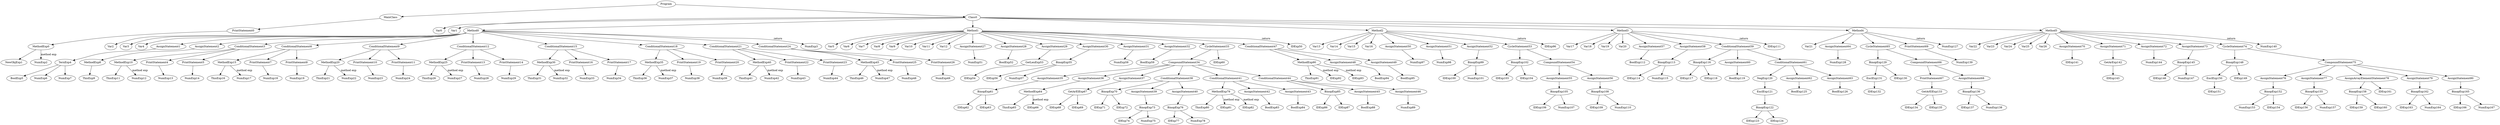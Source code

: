 digraph G
{
MethodExp0->NewObjExp1
MethodExp0->NumExp2 [label="method exp"]
PrintStatement0->MethodExp0
MainClass->PrintStatement0
Program ->MainClass
Class0->Var0
Class0->Var1
Method0->Var2
Method0->Var3
Method0->Var4
TernExp4->BoolExp5
TernExp4->NumExp6
TernExp4->NumExp7
AssignStatement1->TernExp4
Method0->AssignStatement1
MethodExp8->ThisExp9
AssignStatement2->MethodExp8
Method0->AssignStatement2
MethodExp10->ThisExp11
MethodExp10->NumExp12 [label="method exp"]
PrintStatement4->NumExp13
PrintStatement5->NumExp14
ConditionalStatement3->MethodExp10
ConditionalStatement3->PrintStatement4
ConditionalStatement3->PrintStatement5
Method0->ConditionalStatement3
MethodExp15->ThisExp16
MethodExp15->NumExp17 [label="method exp"]
PrintStatement7->NumExp18
PrintStatement8->NumExp19
ConditionalStatement6->MethodExp15
ConditionalStatement6->PrintStatement7
ConditionalStatement6->PrintStatement8
Method0->ConditionalStatement6
MethodExp20->ThisExp21
MethodExp20->NumExp22 [label="method exp"]
PrintStatement10->NumExp23
PrintStatement11->NumExp24
ConditionalStatement9->MethodExp20
ConditionalStatement9->PrintStatement10
ConditionalStatement9->PrintStatement11
Method0->ConditionalStatement9
MethodExp25->ThisExp26
MethodExp25->NumExp27 [label="method exp"]
PrintStatement13->NumExp28
PrintStatement14->NumExp29
ConditionalStatement12->MethodExp25
ConditionalStatement12->PrintStatement13
ConditionalStatement12->PrintStatement14
Method0->ConditionalStatement12
MethodExp30->ThisExp31
MethodExp30->NumExp32 [label="method exp"]
PrintStatement16->NumExp33
PrintStatement17->NumExp34
ConditionalStatement15->MethodExp30
ConditionalStatement15->PrintStatement16
ConditionalStatement15->PrintStatement17
Method0->ConditionalStatement15
MethodExp35->ThisExp36
MethodExp35->NumExp37 [label="method exp"]
PrintStatement19->NumExp38
PrintStatement20->NumExp39
ConditionalStatement18->MethodExp35
ConditionalStatement18->PrintStatement19
ConditionalStatement18->PrintStatement20
Method0->ConditionalStatement18
MethodExp40->ThisExp41
MethodExp40->NumExp42 [label="method exp"]
PrintStatement22->NumExp43
PrintStatement23->NumExp44
ConditionalStatement21->MethodExp40
ConditionalStatement21->PrintStatement22
ConditionalStatement21->PrintStatement23
Method0->ConditionalStatement21
MethodExp45->ThisExp46
MethodExp45->NumExp47 [label="method exp"]
PrintStatement25->NumExp48
PrintStatement26->NumExp49
ConditionalStatement24->MethodExp45
ConditionalStatement24->PrintStatement25
ConditionalStatement24->PrintStatement26
Method0->ConditionalStatement24
Method0->NumExp3 [label="return"]
Class0->Method0
Method1->Var5
Method1->Var6
Method1->Var7
Method1->Var8
Method1->Var9
Method1->Var10
Method1->Var11
Method1->Var12
AssignStatement27->NumExp51
Method1->AssignStatement27
AssignStatement28->BoolExp52
Method1->AssignStatement28
GetLenExp53->IDExp54
AssignStatement29->GetLenExp53
Method1->AssignStatement29
BinopExp55->IDExp56
BinopExp55->NumExp57
AssignStatement30->BinopExp55
Method1->AssignStatement30
AssignStatement31->NumExp58
Method1->AssignStatement31
AssignStatement32->BoolExp59
Method1->AssignStatement32
BinopExp61->IDExp62
BinopExp61->IDExp63
AssignStatement35->BinopExp61
CompoundStatement34->AssignStatement35
MethodExp64->ThisExp65
MethodExp64->IDExp66 [label="method exp"]
AssignStatement36->MethodExp64
CompoundStatement34->AssignStatement36
GetArElExp67->IDExp68
GetArElExp67->IDExp69
AssignStatement37->GetArElExp67
CompoundStatement34->AssignStatement37
BinopExp70->IDExp71
BinopExp70->IDExp72
BinopExp73->IDExp74
BinopExp73->NumExp75
AssignStatement39->BinopExp73
BinopExp76->IDExp77
BinopExp76->NumExp78
AssignStatement40->BinopExp76
ConditionalStatement38->BinopExp70
ConditionalStatement38->AssignStatement39
ConditionalStatement38->AssignStatement40
CompoundStatement34->ConditionalStatement38
MethodExp79->ThisExp80
MethodExp79->IDExp81 [label="method exp"]
MethodExp79->IDExp82 [label="method exp"]
AssignStatement42->BoolExp83
AssignStatement43->BoolExp84
ConditionalStatement41->MethodExp79
ConditionalStatement41->AssignStatement42
ConditionalStatement41->AssignStatement43
CompoundStatement34->ConditionalStatement41
BinopExp85->IDExp86
BinopExp85->IDExp87
AssignStatement45->BoolExp88
AssignStatement46->NumExp89
ConditionalStatement44->BinopExp85
ConditionalStatement44->AssignStatement45
ConditionalStatement44->AssignStatement46
CompoundStatement34->ConditionalStatement44
CycleStatement33->IDExp60
CycleStatement33->CompoundStatement34
Method1->CycleStatement33
MethodExp90->ThisExp91
MethodExp90->IDExp92 [label="method exp"]
MethodExp90->IDExp93 [label="method exp"]
AssignStatement48->BoolExp94
AssignStatement49->BoolExp95
ConditionalStatement47->MethodExp90
ConditionalStatement47->AssignStatement48
ConditionalStatement47->AssignStatement49
Method1->ConditionalStatement47
Method1->IDExp50 [label="return"]
Class0->Method1
Method2->Var13
Method2->Var14
Method2->Var15
Method2->Var16
AssignStatement50->NumExp97
Method2->AssignStatement50
AssignStatement51->NumExp98
Method2->AssignStatement51
BinopExp99->IDExp100
BinopExp99->NumExp101
AssignStatement52->BinopExp99
Method2->AssignStatement52
BinopExp102->IDExp103
BinopExp102->IDExp104
BinopExp105->IDExp106
BinopExp105->NumExp107
AssignStatement55->BinopExp105
CompoundStatement54->AssignStatement55
BinopExp108->IDExp109
BinopExp108->NumExp110
AssignStatement56->BinopExp108
CompoundStatement54->AssignStatement56
CycleStatement53->BinopExp102
CycleStatement53->CompoundStatement54
Method2->CycleStatement53
Method2->IDExp96 [label="return"]
Class0->Method2
Method3->Var17
Method3->Var18
Method3->Var19
Method3->Var20
AssignStatement57->BoolExp112
Method3->AssignStatement57
BinopExp113->IDExp114
BinopExp113->NumExp115
AssignStatement58->BinopExp113
Method3->AssignStatement58
BinopExp116->IDExp117
BinopExp116->IDExp118
AssignStatement60->BoolExp119
BinopExp122->IDExp123
BinopExp122->IDExp124
EnclExp121->BinopExp122
NegExp120->EnclExp121
AssignStatement62->BoolExp125
AssignStatement63->BoolExp126
ConditionalStatement61->NegExp120
ConditionalStatement61->AssignStatement62
ConditionalStatement61->AssignStatement63
ConditionalStatement59->BinopExp116
ConditionalStatement59->AssignStatement60
ConditionalStatement59->ConditionalStatement61
Method3->ConditionalStatement59
Method3->IDExp111 [label="return"]
Class0->Method3
Method4->Var21
AssignStatement64->NumExp128
Method4->AssignStatement64
EnclExp131->IDExp132
BinopExp129->IDExp130
BinopExp129->EnclExp131
GetArElExp133->IDExp134
GetArElExp133->IDExp135
PrintStatement67->GetArElExp133
CompoundStatement66->PrintStatement67
BinopExp136->IDExp137
BinopExp136->NumExp138
AssignStatement68->BinopExp136
CompoundStatement66->AssignStatement68
CycleStatement65->BinopExp129
CycleStatement65->CompoundStatement66
Method4->CycleStatement65
PrintStatement69->NumExp139
Method4->PrintStatement69
Method4->NumExp127 [label="return"]
Class0->Method4
Method5->Var22
Method5->Var23
Method5->Var24
Method5->Var25
Method5->Var26
AssignStatement70->IDExp141
Method5->AssignStatement70
GetArExp142->IDExp143
AssignStatement71->GetArExp142
Method5->AssignStatement71
AssignStatement72->NumExp144
Method5->AssignStatement72
BinopExp145->IDExp146
BinopExp145->NumExp147
AssignStatement73->BinopExp145
Method5->AssignStatement73
EnclExp150->IDExp151
BinopExp148->IDExp149
BinopExp148->EnclExp150
BinopExp152->NumExp153
BinopExp152->IDExp154
AssignStatement76->BinopExp152
CompoundStatement75->AssignStatement76
BinopExp155->IDExp156
BinopExp155->NumExp157
AssignStatement77->BinopExp155
CompoundStatement75->AssignStatement77
BinopExp158->IDExp159
BinopExp158->IDExp160
AssignArrayElementStatement78->BinopExp158
AssignArrayElementStatement78->IDExp161
CompoundStatement75->AssignArrayElementStatement78
BinopExp162->IDExp163
BinopExp162->NumExp164
AssignStatement79->BinopExp162
CompoundStatement75->AssignStatement79
BinopExp165->IDExp166
BinopExp165->NumExp167
AssignStatement80->BinopExp165
CompoundStatement75->AssignStatement80
CycleStatement74->BinopExp148
CycleStatement74->CompoundStatement75
Method5->CycleStatement74
Method5->NumExp140 [label="return"]
Class0->Method5
Program->Class0
}
